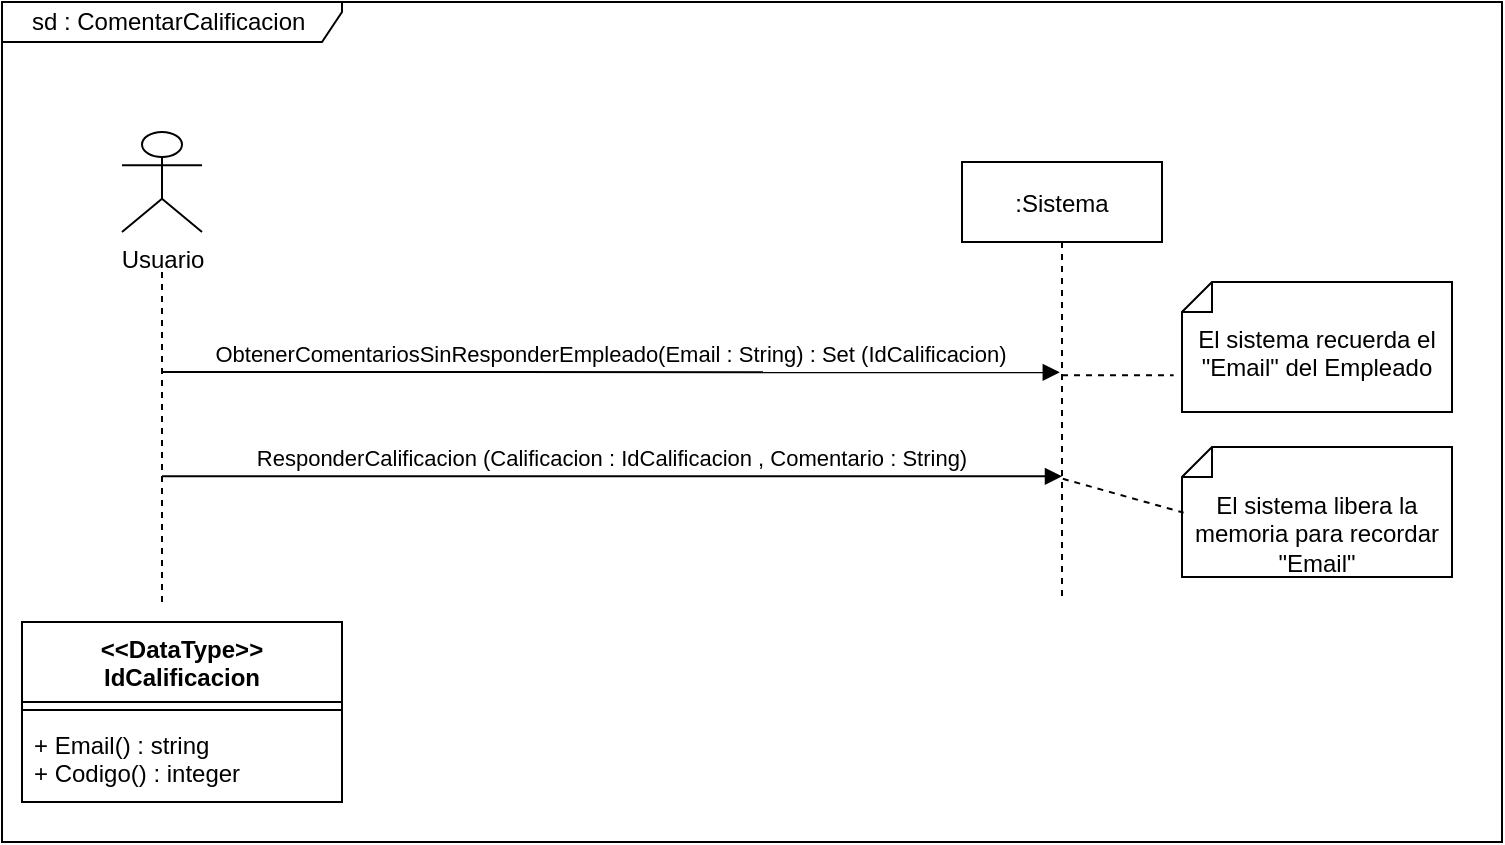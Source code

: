 <mxfile version="18.0.1" type="device"><diagram id="kgpKYQtTHZ0yAKxKKP6v" name="Page-1"><mxGraphModel dx="825" dy="1583" grid="1" gridSize="10" guides="1" tooltips="1" connect="1" arrows="1" fold="1" page="1" pageScale="1" pageWidth="827" pageHeight="1169" math="0" shadow="0"><root><mxCell id="0"/><mxCell id="1" parent="0"/><mxCell id="ooN9rmeEjGLRfcFZrZb2-20" value="sd : ComentarCalificacion&amp;nbsp;" style="shape=umlFrame;whiteSpace=wrap;html=1;width=170;height=20;" parent="1" vertex="1"><mxGeometry x="50" y="-1000" width="750" height="420" as="geometry"/></mxCell><mxCell id="3nuBFxr9cyL0pnOWT2aG-5" value=":Sistema" style="shape=umlLifeline;perimeter=lifelinePerimeter;container=1;collapsible=0;recursiveResize=0;rounded=0;shadow=0;strokeWidth=1;" parent="1" vertex="1"><mxGeometry x="530" y="-920" width="100" height="220" as="geometry"/></mxCell><mxCell id="fy8vpO4-QK4QnIjKlQab-3" value="Usuario" style="shape=umlActor;verticalLabelPosition=bottom;verticalAlign=top;html=1;shadow=0;" parent="1" vertex="1"><mxGeometry x="110" y="-935" width="40" height="50" as="geometry"/></mxCell><mxCell id="ooN9rmeEjGLRfcFZrZb2-2" value="" style="endArrow=none;dashed=1;html=1;rounded=0;" parent="1" edge="1"><mxGeometry width="50" height="50" relative="1" as="geometry"><mxPoint x="130" y="-700" as="sourcePoint"/><mxPoint x="130" y="-865" as="targetPoint"/></mxGeometry></mxCell><mxCell id="ooN9rmeEjGLRfcFZrZb2-6" value="ResponderCalificacion (Calificacion : IdCalificacion , Comentario : String)" style="verticalAlign=bottom;endArrow=block;shadow=0;strokeWidth=1;" parent="1" edge="1"><mxGeometry relative="1" as="geometry"><mxPoint x="130" y="-762.82" as="sourcePoint"/><mxPoint x="580" y="-762.82" as="targetPoint"/></mxGeometry></mxCell><mxCell id="ooN9rmeEjGLRfcFZrZb2-7" value="ObtenerComentariosSinResponderEmpleado(Email : String) : Set (IdCalificacion)" style="verticalAlign=bottom;endArrow=block;shadow=0;strokeWidth=1;entryX=0.489;entryY=0.478;entryDx=0;entryDy=0;entryPerimeter=0;" parent="1" target="3nuBFxr9cyL0pnOWT2aG-5" edge="1"><mxGeometry relative="1" as="geometry"><mxPoint x="130" y="-815.0" as="sourcePoint"/><mxPoint x="639.5" y="-815.0" as="targetPoint"/></mxGeometry></mxCell><mxCell id="ooN9rmeEjGLRfcFZrZb2-93" value="El sistema recuerda el &quot;Email&quot; del Empleado" style="shape=note2;boundedLbl=1;whiteSpace=wrap;html=1;size=15;verticalAlign=top;align=center;direction=east;flipV=0;flipH=1;" parent="1" vertex="1"><mxGeometry x="640" y="-860" width="135" height="65" as="geometry"/></mxCell><mxCell id="ooN9rmeEjGLRfcFZrZb2-96" value="" style="endArrow=none;dashed=1;html=1;rounded=0;entryX=1.031;entryY=0.718;entryDx=0;entryDy=0;entryPerimeter=0;" parent="1" source="3nuBFxr9cyL0pnOWT2aG-5" target="ooN9rmeEjGLRfcFZrZb2-93" edge="1"><mxGeometry width="50" height="50" relative="1" as="geometry"><mxPoint x="590" y="-690" as="sourcePoint"/><mxPoint x="640" y="-740" as="targetPoint"/></mxGeometry></mxCell><mxCell id="ooN9rmeEjGLRfcFZrZb2-99" value="&lt;&lt;DataType&gt;&gt;&#10;IdCalificacion" style="swimlane;fontStyle=1;align=center;verticalAlign=top;childLayout=stackLayout;horizontal=1;startSize=40;horizontalStack=0;resizeParent=1;resizeParentMax=0;resizeLast=0;collapsible=1;marginBottom=0;" parent="1" vertex="1"><mxGeometry x="60" y="-690" width="160" height="90" as="geometry"><mxRectangle x="340" y="360" width="100" height="26" as="alternateBounds"/></mxGeometry></mxCell><mxCell id="ooN9rmeEjGLRfcFZrZb2-101" value="" style="line;strokeWidth=1;fillColor=none;align=left;verticalAlign=middle;spacingTop=-1;spacingLeft=3;spacingRight=3;rotatable=0;labelPosition=right;points=[];portConstraint=eastwest;" parent="ooN9rmeEjGLRfcFZrZb2-99" vertex="1"><mxGeometry y="40" width="160" height="8" as="geometry"/></mxCell><mxCell id="ooN9rmeEjGLRfcFZrZb2-102" value="+ Email() : string&#10;+ Codigo() : integer" style="text;strokeColor=none;fillColor=none;align=left;verticalAlign=top;spacingLeft=4;spacingRight=4;overflow=hidden;rotatable=0;points=[[0,0.5],[1,0.5]];portConstraint=eastwest;" parent="ooN9rmeEjGLRfcFZrZb2-99" vertex="1"><mxGeometry y="48" width="160" height="42" as="geometry"/></mxCell><mxCell id="UNDeDSXDLXnl2V2FgH54-2" value="El sistema libera la memoria para recordar &quot;Email&quot;" style="shape=note2;boundedLbl=1;whiteSpace=wrap;html=1;size=15;verticalAlign=top;align=center;direction=east;flipV=0;flipH=1;" parent="1" vertex="1"><mxGeometry x="640" y="-777.5" width="135" height="65" as="geometry"/></mxCell><mxCell id="UNDeDSXDLXnl2V2FgH54-3" value="" style="endArrow=none;dashed=1;html=1;rounded=0;exitX=0.504;exitY=0.72;exitDx=0;exitDy=0;exitPerimeter=0;entryX=0.994;entryY=0.505;entryDx=0;entryDy=0;entryPerimeter=0;" parent="1" edge="1" target="UNDeDSXDLXnl2V2FgH54-2" source="3nuBFxr9cyL0pnOWT2aG-5"><mxGeometry width="50" height="50" relative="1" as="geometry"><mxPoint x="580" y="-680" as="sourcePoint"/><mxPoint x="640" y="-630" as="targetPoint"/></mxGeometry></mxCell></root></mxGraphModel></diagram></mxfile>
